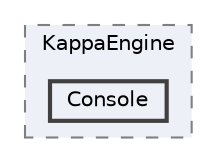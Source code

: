 digraph "include/KappaEngine/Console"
{
 // LATEX_PDF_SIZE
  bgcolor="transparent";
  edge [fontname=Helvetica,fontsize=10,labelfontname=Helvetica,labelfontsize=10];
  node [fontname=Helvetica,fontsize=10,shape=box,height=0.2,width=0.4];
  compound=true
  subgraph clusterdir_e92926543deb0c9bc3c2f361f432974c {
    graph [ bgcolor="#edf0f7", pencolor="grey50", label="KappaEngine", fontname=Helvetica,fontsize=10 style="filled,dashed", URL="dir_e92926543deb0c9bc3c2f361f432974c.html",tooltip=""]
  dir_86ff2a8e0464bce1eb8329d1592f7f1b [label="Console", fillcolor="#edf0f7", color="grey25", style="filled,bold", URL="dir_86ff2a8e0464bce1eb8329d1592f7f1b.html",tooltip=""];
  }
}
